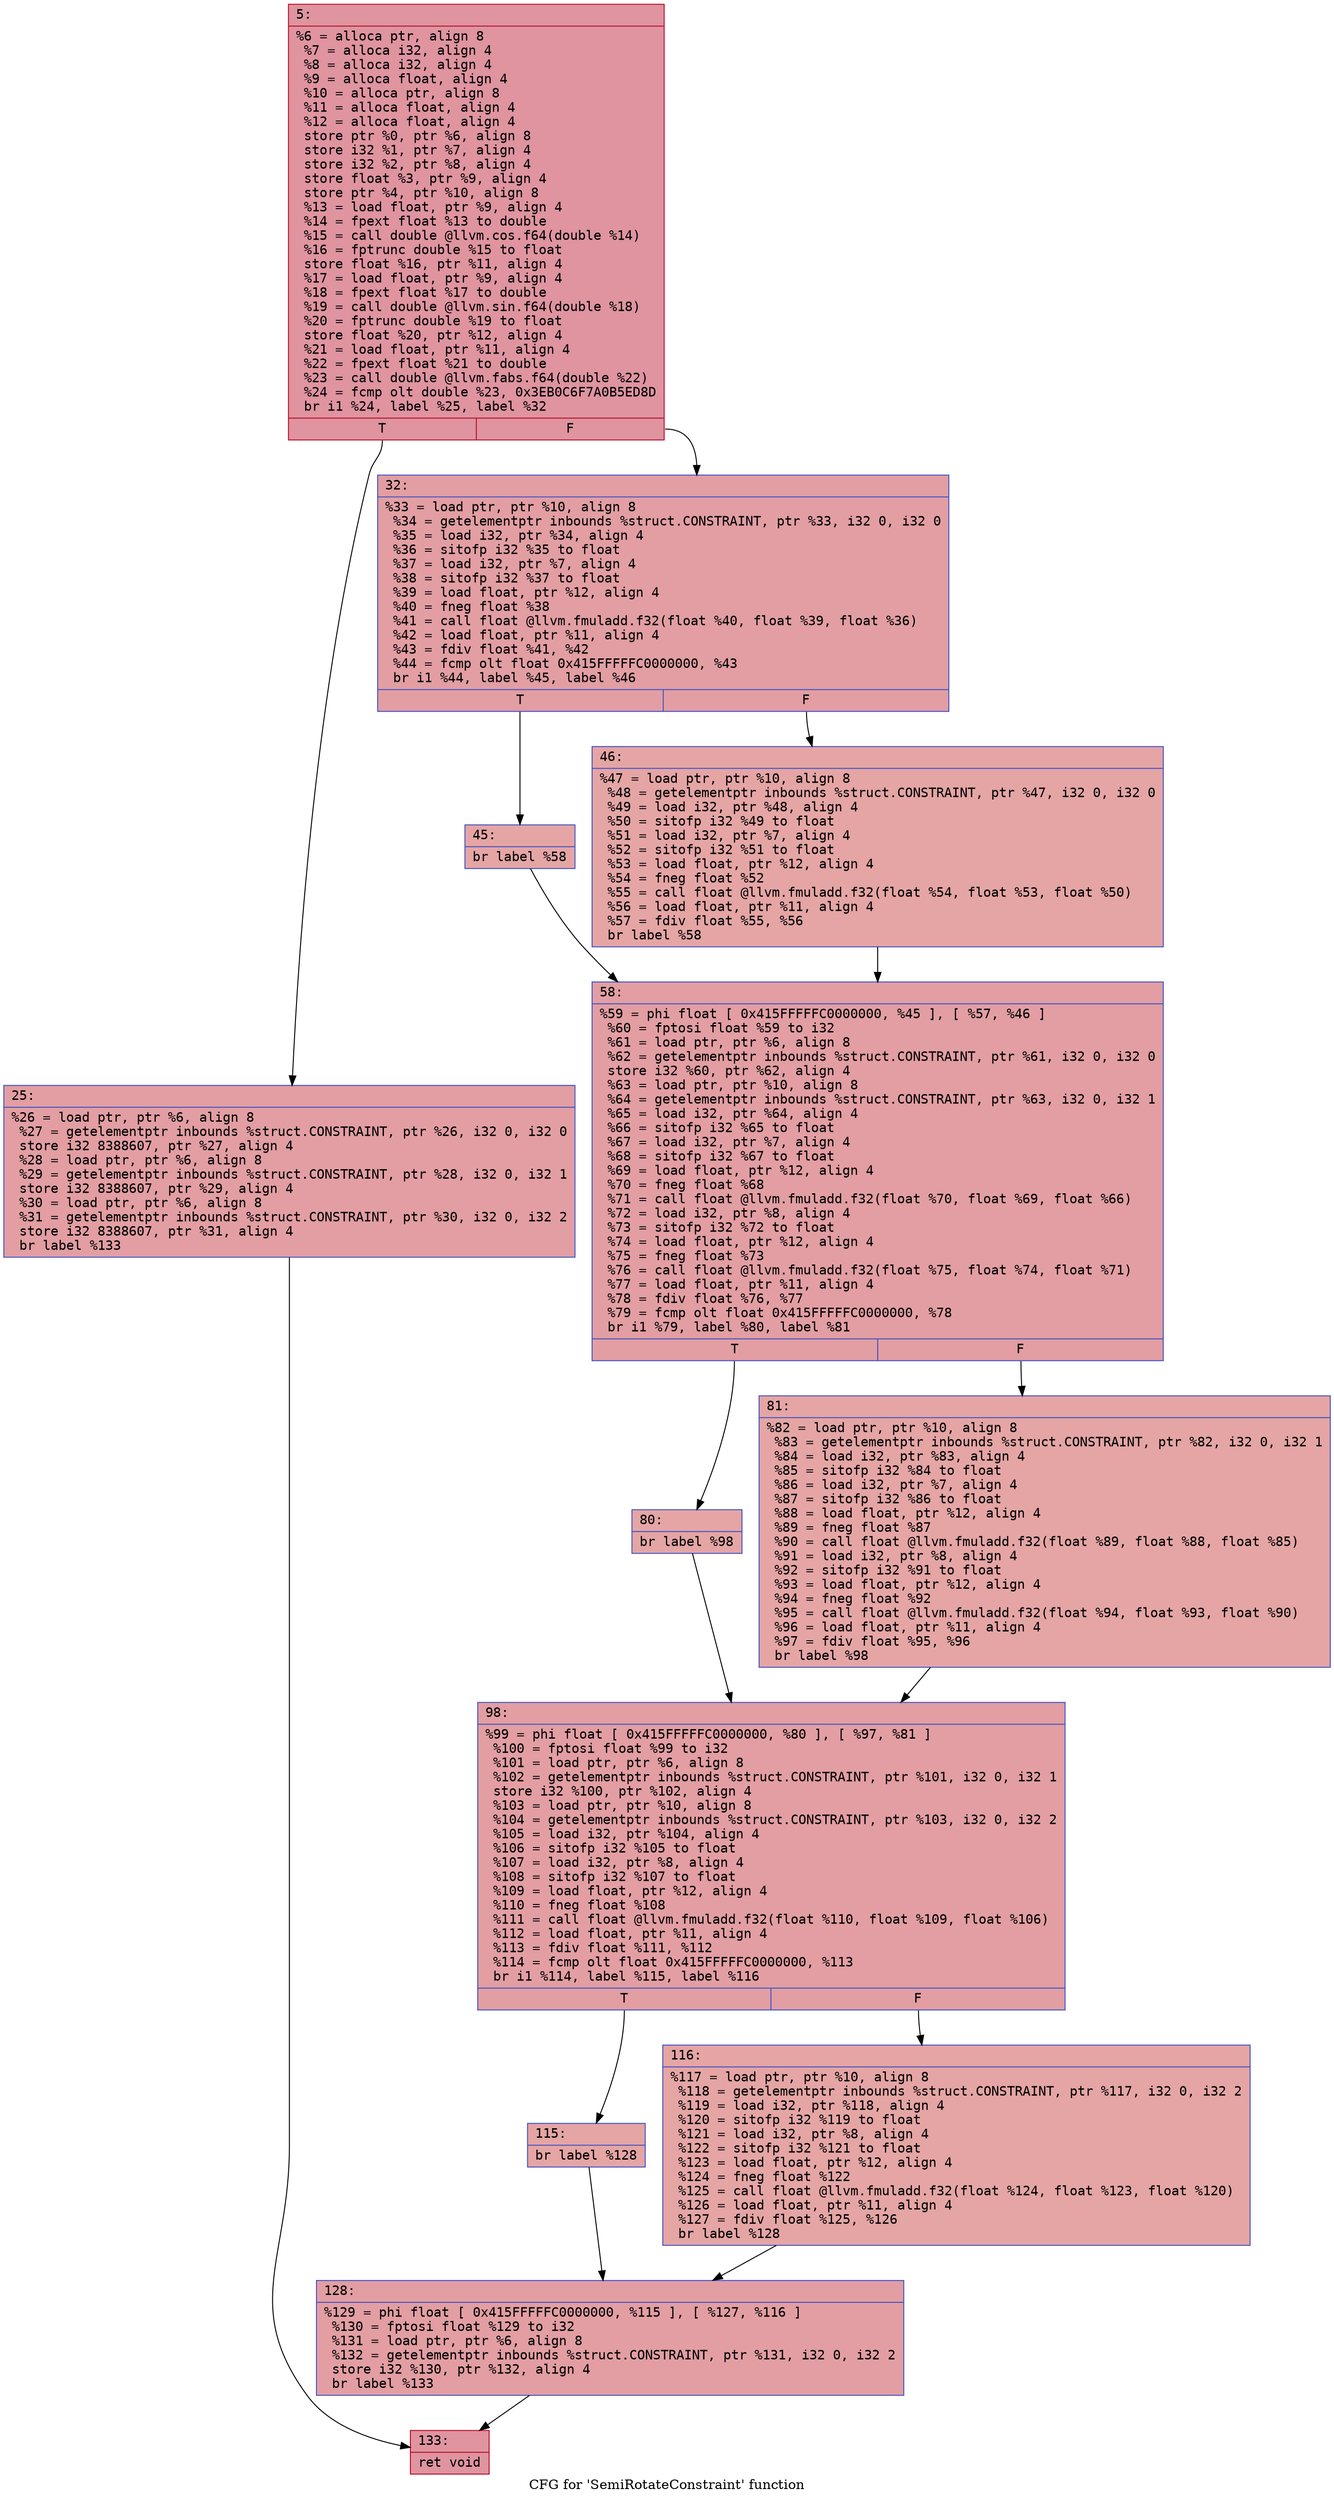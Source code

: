 digraph "CFG for 'SemiRotateConstraint' function" {
	label="CFG for 'SemiRotateConstraint' function";

	Node0x600001063d40 [shape=record,color="#b70d28ff", style=filled, fillcolor="#b70d2870" fontname="Courier",label="{5:\l|  %6 = alloca ptr, align 8\l  %7 = alloca i32, align 4\l  %8 = alloca i32, align 4\l  %9 = alloca float, align 4\l  %10 = alloca ptr, align 8\l  %11 = alloca float, align 4\l  %12 = alloca float, align 4\l  store ptr %0, ptr %6, align 8\l  store i32 %1, ptr %7, align 4\l  store i32 %2, ptr %8, align 4\l  store float %3, ptr %9, align 4\l  store ptr %4, ptr %10, align 8\l  %13 = load float, ptr %9, align 4\l  %14 = fpext float %13 to double\l  %15 = call double @llvm.cos.f64(double %14)\l  %16 = fptrunc double %15 to float\l  store float %16, ptr %11, align 4\l  %17 = load float, ptr %9, align 4\l  %18 = fpext float %17 to double\l  %19 = call double @llvm.sin.f64(double %18)\l  %20 = fptrunc double %19 to float\l  store float %20, ptr %12, align 4\l  %21 = load float, ptr %11, align 4\l  %22 = fpext float %21 to double\l  %23 = call double @llvm.fabs.f64(double %22)\l  %24 = fcmp olt double %23, 0x3EB0C6F7A0B5ED8D\l  br i1 %24, label %25, label %32\l|{<s0>T|<s1>F}}"];
	Node0x600001063d40:s0 -> Node0x600001063d90[tooltip="5 -> 25\nProbability 50.00%" ];
	Node0x600001063d40:s1 -> Node0x600001063de0[tooltip="5 -> 32\nProbability 50.00%" ];
	Node0x600001063d90 [shape=record,color="#3d50c3ff", style=filled, fillcolor="#be242e70" fontname="Courier",label="{25:\l|  %26 = load ptr, ptr %6, align 8\l  %27 = getelementptr inbounds %struct.CONSTRAINT, ptr %26, i32 0, i32 0\l  store i32 8388607, ptr %27, align 4\l  %28 = load ptr, ptr %6, align 8\l  %29 = getelementptr inbounds %struct.CONSTRAINT, ptr %28, i32 0, i32 1\l  store i32 8388607, ptr %29, align 4\l  %30 = load ptr, ptr %6, align 8\l  %31 = getelementptr inbounds %struct.CONSTRAINT, ptr %30, i32 0, i32 2\l  store i32 8388607, ptr %31, align 4\l  br label %133\l}"];
	Node0x600001063d90 -> Node0x600001064140[tooltip="25 -> 133\nProbability 100.00%" ];
	Node0x600001063de0 [shape=record,color="#3d50c3ff", style=filled, fillcolor="#be242e70" fontname="Courier",label="{32:\l|  %33 = load ptr, ptr %10, align 8\l  %34 = getelementptr inbounds %struct.CONSTRAINT, ptr %33, i32 0, i32 0\l  %35 = load i32, ptr %34, align 4\l  %36 = sitofp i32 %35 to float\l  %37 = load i32, ptr %7, align 4\l  %38 = sitofp i32 %37 to float\l  %39 = load float, ptr %12, align 4\l  %40 = fneg float %38\l  %41 = call float @llvm.fmuladd.f32(float %40, float %39, float %36)\l  %42 = load float, ptr %11, align 4\l  %43 = fdiv float %41, %42\l  %44 = fcmp olt float 0x415FFFFFC0000000, %43\l  br i1 %44, label %45, label %46\l|{<s0>T|<s1>F}}"];
	Node0x600001063de0:s0 -> Node0x600001063e30[tooltip="32 -> 45\nProbability 50.00%" ];
	Node0x600001063de0:s1 -> Node0x600001063e80[tooltip="32 -> 46\nProbability 50.00%" ];
	Node0x600001063e30 [shape=record,color="#3d50c3ff", style=filled, fillcolor="#c5333470" fontname="Courier",label="{45:\l|  br label %58\l}"];
	Node0x600001063e30 -> Node0x600001063ed0[tooltip="45 -> 58\nProbability 100.00%" ];
	Node0x600001063e80 [shape=record,color="#3d50c3ff", style=filled, fillcolor="#c5333470" fontname="Courier",label="{46:\l|  %47 = load ptr, ptr %10, align 8\l  %48 = getelementptr inbounds %struct.CONSTRAINT, ptr %47, i32 0, i32 0\l  %49 = load i32, ptr %48, align 4\l  %50 = sitofp i32 %49 to float\l  %51 = load i32, ptr %7, align 4\l  %52 = sitofp i32 %51 to float\l  %53 = load float, ptr %12, align 4\l  %54 = fneg float %52\l  %55 = call float @llvm.fmuladd.f32(float %54, float %53, float %50)\l  %56 = load float, ptr %11, align 4\l  %57 = fdiv float %55, %56\l  br label %58\l}"];
	Node0x600001063e80 -> Node0x600001063ed0[tooltip="46 -> 58\nProbability 100.00%" ];
	Node0x600001063ed0 [shape=record,color="#3d50c3ff", style=filled, fillcolor="#be242e70" fontname="Courier",label="{58:\l|  %59 = phi float [ 0x415FFFFFC0000000, %45 ], [ %57, %46 ]\l  %60 = fptosi float %59 to i32\l  %61 = load ptr, ptr %6, align 8\l  %62 = getelementptr inbounds %struct.CONSTRAINT, ptr %61, i32 0, i32 0\l  store i32 %60, ptr %62, align 4\l  %63 = load ptr, ptr %10, align 8\l  %64 = getelementptr inbounds %struct.CONSTRAINT, ptr %63, i32 0, i32 1\l  %65 = load i32, ptr %64, align 4\l  %66 = sitofp i32 %65 to float\l  %67 = load i32, ptr %7, align 4\l  %68 = sitofp i32 %67 to float\l  %69 = load float, ptr %12, align 4\l  %70 = fneg float %68\l  %71 = call float @llvm.fmuladd.f32(float %70, float %69, float %66)\l  %72 = load i32, ptr %8, align 4\l  %73 = sitofp i32 %72 to float\l  %74 = load float, ptr %12, align 4\l  %75 = fneg float %73\l  %76 = call float @llvm.fmuladd.f32(float %75, float %74, float %71)\l  %77 = load float, ptr %11, align 4\l  %78 = fdiv float %76, %77\l  %79 = fcmp olt float 0x415FFFFFC0000000, %78\l  br i1 %79, label %80, label %81\l|{<s0>T|<s1>F}}"];
	Node0x600001063ed0:s0 -> Node0x600001063f20[tooltip="58 -> 80\nProbability 50.00%" ];
	Node0x600001063ed0:s1 -> Node0x600001063f70[tooltip="58 -> 81\nProbability 50.00%" ];
	Node0x600001063f20 [shape=record,color="#3d50c3ff", style=filled, fillcolor="#c5333470" fontname="Courier",label="{80:\l|  br label %98\l}"];
	Node0x600001063f20 -> Node0x600001064000[tooltip="80 -> 98\nProbability 100.00%" ];
	Node0x600001063f70 [shape=record,color="#3d50c3ff", style=filled, fillcolor="#c5333470" fontname="Courier",label="{81:\l|  %82 = load ptr, ptr %10, align 8\l  %83 = getelementptr inbounds %struct.CONSTRAINT, ptr %82, i32 0, i32 1\l  %84 = load i32, ptr %83, align 4\l  %85 = sitofp i32 %84 to float\l  %86 = load i32, ptr %7, align 4\l  %87 = sitofp i32 %86 to float\l  %88 = load float, ptr %12, align 4\l  %89 = fneg float %87\l  %90 = call float @llvm.fmuladd.f32(float %89, float %88, float %85)\l  %91 = load i32, ptr %8, align 4\l  %92 = sitofp i32 %91 to float\l  %93 = load float, ptr %12, align 4\l  %94 = fneg float %92\l  %95 = call float @llvm.fmuladd.f32(float %94, float %93, float %90)\l  %96 = load float, ptr %11, align 4\l  %97 = fdiv float %95, %96\l  br label %98\l}"];
	Node0x600001063f70 -> Node0x600001064000[tooltip="81 -> 98\nProbability 100.00%" ];
	Node0x600001064000 [shape=record,color="#3d50c3ff", style=filled, fillcolor="#be242e70" fontname="Courier",label="{98:\l|  %99 = phi float [ 0x415FFFFFC0000000, %80 ], [ %97, %81 ]\l  %100 = fptosi float %99 to i32\l  %101 = load ptr, ptr %6, align 8\l  %102 = getelementptr inbounds %struct.CONSTRAINT, ptr %101, i32 0, i32 1\l  store i32 %100, ptr %102, align 4\l  %103 = load ptr, ptr %10, align 8\l  %104 = getelementptr inbounds %struct.CONSTRAINT, ptr %103, i32 0, i32 2\l  %105 = load i32, ptr %104, align 4\l  %106 = sitofp i32 %105 to float\l  %107 = load i32, ptr %8, align 4\l  %108 = sitofp i32 %107 to float\l  %109 = load float, ptr %12, align 4\l  %110 = fneg float %108\l  %111 = call float @llvm.fmuladd.f32(float %110, float %109, float %106)\l  %112 = load float, ptr %11, align 4\l  %113 = fdiv float %111, %112\l  %114 = fcmp olt float 0x415FFFFFC0000000, %113\l  br i1 %114, label %115, label %116\l|{<s0>T|<s1>F}}"];
	Node0x600001064000:s0 -> Node0x600001064050[tooltip="98 -> 115\nProbability 50.00%" ];
	Node0x600001064000:s1 -> Node0x6000010640a0[tooltip="98 -> 116\nProbability 50.00%" ];
	Node0x600001064050 [shape=record,color="#3d50c3ff", style=filled, fillcolor="#c5333470" fontname="Courier",label="{115:\l|  br label %128\l}"];
	Node0x600001064050 -> Node0x6000010640f0[tooltip="115 -> 128\nProbability 100.00%" ];
	Node0x6000010640a0 [shape=record,color="#3d50c3ff", style=filled, fillcolor="#c5333470" fontname="Courier",label="{116:\l|  %117 = load ptr, ptr %10, align 8\l  %118 = getelementptr inbounds %struct.CONSTRAINT, ptr %117, i32 0, i32 2\l  %119 = load i32, ptr %118, align 4\l  %120 = sitofp i32 %119 to float\l  %121 = load i32, ptr %8, align 4\l  %122 = sitofp i32 %121 to float\l  %123 = load float, ptr %12, align 4\l  %124 = fneg float %122\l  %125 = call float @llvm.fmuladd.f32(float %124, float %123, float %120)\l  %126 = load float, ptr %11, align 4\l  %127 = fdiv float %125, %126\l  br label %128\l}"];
	Node0x6000010640a0 -> Node0x6000010640f0[tooltip="116 -> 128\nProbability 100.00%" ];
	Node0x6000010640f0 [shape=record,color="#3d50c3ff", style=filled, fillcolor="#be242e70" fontname="Courier",label="{128:\l|  %129 = phi float [ 0x415FFFFFC0000000, %115 ], [ %127, %116 ]\l  %130 = fptosi float %129 to i32\l  %131 = load ptr, ptr %6, align 8\l  %132 = getelementptr inbounds %struct.CONSTRAINT, ptr %131, i32 0, i32 2\l  store i32 %130, ptr %132, align 4\l  br label %133\l}"];
	Node0x6000010640f0 -> Node0x600001064140[tooltip="128 -> 133\nProbability 100.00%" ];
	Node0x600001064140 [shape=record,color="#b70d28ff", style=filled, fillcolor="#b70d2870" fontname="Courier",label="{133:\l|  ret void\l}"];
}
